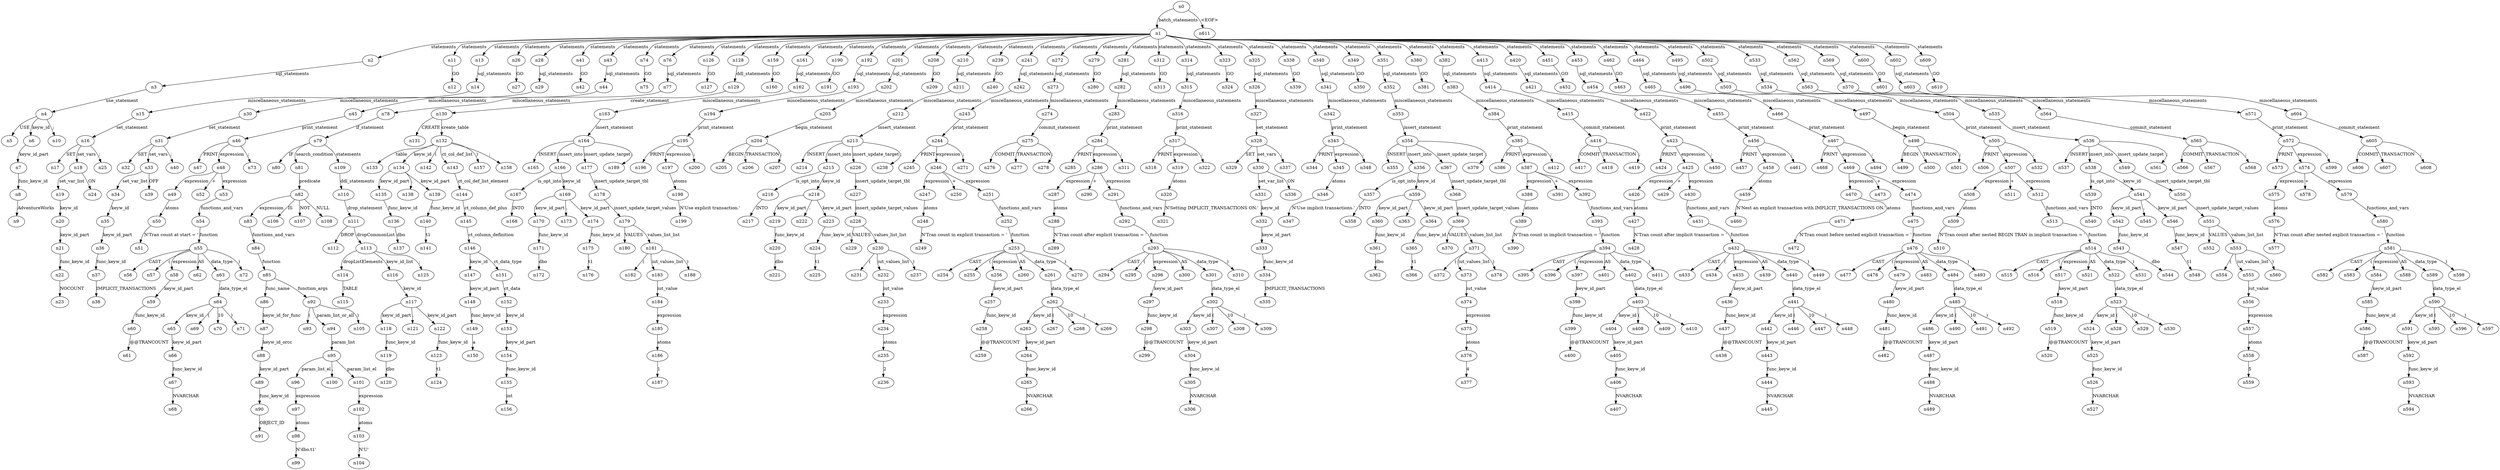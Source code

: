 digraph ParseTree {
  n0 -> n1 [label="batch_statements"];
  n1 -> n2 [label="statements"];
  n2 -> n3 [label="sql_statements"];
  n3 -> n4 [label="use_statement"];
  n4 -> n5 [label="USE"];
  n4 -> n6 [label="keyw_id"];
  n6 -> n7 [label="keyw_id_part"];
  n7 -> n8 [label="func_keyw_id"];
  n8 -> n9 [label="AdventureWorks"];
  n4 -> n10 [label=";"];
  n1 -> n11 [label="statements"];
  n11 -> n12 [label="GO"];
  n1 -> n13 [label="statements"];
  n13 -> n14 [label="sql_statements"];
  n14 -> n15 [label="miscellaneous_statements"];
  n15 -> n16 [label="set_statement"];
  n16 -> n17 [label="SET"];
  n16 -> n18 [label="set_vars"];
  n18 -> n19 [label="set_var_list"];
  n19 -> n20 [label="keyw_id"];
  n20 -> n21 [label="keyw_id_part"];
  n21 -> n22 [label="func_keyw_id"];
  n22 -> n23 [label="NOCOUNT"];
  n18 -> n24 [label="ON"];
  n16 -> n25 [label=";"];
  n1 -> n26 [label="statements"];
  n26 -> n27 [label="GO"];
  n1 -> n28 [label="statements"];
  n28 -> n29 [label="sql_statements"];
  n29 -> n30 [label="miscellaneous_statements"];
  n30 -> n31 [label="set_statement"];
  n31 -> n32 [label="SET"];
  n31 -> n33 [label="set_vars"];
  n33 -> n34 [label="set_var_list"];
  n34 -> n35 [label="keyw_id"];
  n35 -> n36 [label="keyw_id_part"];
  n36 -> n37 [label="func_keyw_id"];
  n37 -> n38 [label="IMPLICIT_TRANSACTIONS"];
  n33 -> n39 [label="OFF"];
  n31 -> n40 [label=";"];
  n1 -> n41 [label="statements"];
  n41 -> n42 [label="GO"];
  n1 -> n43 [label="statements"];
  n43 -> n44 [label="sql_statements"];
  n44 -> n45 [label="miscellaneous_statements"];
  n45 -> n46 [label="print_statement"];
  n46 -> n47 [label="PRINT"];
  n46 -> n48 [label="expression"];
  n48 -> n49 [label="expression"];
  n49 -> n50 [label="atoms"];
  n50 -> n51 [label="N'Tran count at start = '"];
  n48 -> n52 [label="+"];
  n48 -> n53 [label="expression"];
  n53 -> n54 [label="functions_and_vars"];
  n54 -> n55 [label="function"];
  n55 -> n56 [label="CAST"];
  n55 -> n57 [label="("];
  n55 -> n58 [label="expression"];
  n58 -> n59 [label="keyw_id_part"];
  n59 -> n60 [label="func_keyw_id"];
  n60 -> n61 [label="@@TRANCOUNT"];
  n55 -> n62 [label="AS"];
  n55 -> n63 [label="data_type"];
  n63 -> n64 [label="data_type_el"];
  n64 -> n65 [label="keyw_id"];
  n65 -> n66 [label="keyw_id_part"];
  n66 -> n67 [label="func_keyw_id"];
  n67 -> n68 [label="NVARCHAR"];
  n64 -> n69 [label="("];
  n64 -> n70 [label="10"];
  n64 -> n71 [label=")"];
  n55 -> n72 [label=")"];
  n46 -> n73 [label=";"];
  n1 -> n74 [label="statements"];
  n74 -> n75 [label="GO"];
  n1 -> n76 [label="statements"];
  n76 -> n77 [label="sql_statements"];
  n77 -> n78 [label="miscellaneous_statements"];
  n78 -> n79 [label="if_statement"];
  n79 -> n80 [label="IF"];
  n79 -> n81 [label="search_condition"];
  n81 -> n82 [label="predicate"];
  n82 -> n83 [label="expression"];
  n83 -> n84 [label="functions_and_vars"];
  n84 -> n85 [label="function"];
  n85 -> n86 [label="func_name"];
  n86 -> n87 [label="keyw_id_for_func"];
  n87 -> n88 [label="keyw_id_orcc"];
  n88 -> n89 [label="keyw_id_part"];
  n89 -> n90 [label="func_keyw_id"];
  n90 -> n91 [label="OBJECT_ID"];
  n85 -> n92 [label="function_args"];
  n92 -> n93 [label="("];
  n92 -> n94 [label="param_list_or_all"];
  n94 -> n95 [label="param_list"];
  n95 -> n96 [label="param_list_el"];
  n96 -> n97 [label="expression"];
  n97 -> n98 [label="atoms"];
  n98 -> n99 [label="N'dbo.t1'"];
  n95 -> n100 [label=","];
  n95 -> n101 [label="param_list_el"];
  n101 -> n102 [label="expression"];
  n102 -> n103 [label="atoms"];
  n103 -> n104 [label="N'U'"];
  n92 -> n105 [label=")"];
  n82 -> n106 [label="IS"];
  n82 -> n107 [label="NOT"];
  n82 -> n108 [label="NULL"];
  n79 -> n109 [label="statements"];
  n109 -> n110 [label="ddl_statements"];
  n110 -> n111 [label="drop_statement"];
  n111 -> n112 [label="DROP"];
  n111 -> n113 [label="dropCommonList"];
  n113 -> n114 [label="dropListElements"];
  n114 -> n115 [label="TABLE"];
  n113 -> n116 [label="keyw_id_list"];
  n116 -> n117 [label="keyw_id"];
  n117 -> n118 [label="keyw_id_part"];
  n118 -> n119 [label="func_keyw_id"];
  n119 -> n120 [label="dbo"];
  n117 -> n121 [label="."];
  n117 -> n122 [label="keyw_id_part"];
  n122 -> n123 [label="func_keyw_id"];
  n123 -> n124 [label="t1"];
  n113 -> n125 [label=";"];
  n1 -> n126 [label="statements"];
  n126 -> n127 [label="GO"];
  n1 -> n128 [label="statements"];
  n128 -> n129 [label="ddl_statements"];
  n129 -> n130 [label="create_statement"];
  n130 -> n131 [label="CREATE"];
  n130 -> n132 [label="create_table"];
  n132 -> n133 [label="table"];
  n132 -> n134 [label="keyw_id"];
  n134 -> n135 [label="keyw_id_part"];
  n135 -> n136 [label="func_keyw_id"];
  n136 -> n137 [label="dbo"];
  n134 -> n138 [label="."];
  n134 -> n139 [label="keyw_id_part"];
  n139 -> n140 [label="func_keyw_id"];
  n140 -> n141 [label="t1"];
  n132 -> n142 [label="("];
  n132 -> n143 [label="ct_col_def_list"];
  n143 -> n144 [label="ct_col_def_list_element"];
  n144 -> n145 [label="ct_column_def_plus"];
  n145 -> n146 [label="ct_column_definition"];
  n146 -> n147 [label="keyw_id"];
  n147 -> n148 [label="keyw_id_part"];
  n148 -> n149 [label="func_keyw_id"];
  n149 -> n150 [label="a"];
  n146 -> n151 [label="ct_data_type"];
  n151 -> n152 [label="ct_data"];
  n152 -> n153 [label="keyw_id"];
  n153 -> n154 [label="keyw_id_part"];
  n154 -> n155 [label="func_keyw_id"];
  n155 -> n156 [label="int"];
  n132 -> n157 [label=")"];
  n132 -> n158 [label=";"];
  n1 -> n159 [label="statements"];
  n159 -> n160 [label="GO"];
  n1 -> n161 [label="statements"];
  n161 -> n162 [label="sql_statements"];
  n162 -> n163 [label="miscellaneous_statements"];
  n163 -> n164 [label="insert_statement"];
  n164 -> n165 [label="INSERT"];
  n164 -> n166 [label="insert_into"];
  n166 -> n167 [label="is_opt_into"];
  n167 -> n168 [label="INTO"];
  n166 -> n169 [label="keyw_id"];
  n169 -> n170 [label="keyw_id_part"];
  n170 -> n171 [label="func_keyw_id"];
  n171 -> n172 [label="dbo"];
  n169 -> n173 [label="."];
  n169 -> n174 [label="keyw_id_part"];
  n174 -> n175 [label="func_keyw_id"];
  n175 -> n176 [label="t1"];
  n164 -> n177 [label="insert_update_target"];
  n177 -> n178 [label="insert_update_target_tbl"];
  n178 -> n179 [label="insert_update_target_values"];
  n179 -> n180 [label="VALUES"];
  n179 -> n181 [label="values_list_list"];
  n181 -> n182 [label="("];
  n181 -> n183 [label="iut_values_list"];
  n183 -> n184 [label="iut_value"];
  n184 -> n185 [label="expression"];
  n185 -> n186 [label="atoms"];
  n186 -> n187 [label="1"];
  n181 -> n188 [label=")"];
  n164 -> n189 [label=";"];
  n1 -> n190 [label="statements"];
  n190 -> n191 [label="GO"];
  n1 -> n192 [label="statements"];
  n192 -> n193 [label="sql_statements"];
  n193 -> n194 [label="miscellaneous_statements"];
  n194 -> n195 [label="print_statement"];
  n195 -> n196 [label="PRINT"];
  n195 -> n197 [label="expression"];
  n197 -> n198 [label="atoms"];
  n198 -> n199 [label="N'Use explicit transaction.'"];
  n195 -> n200 [label=";"];
  n1 -> n201 [label="statements"];
  n201 -> n202 [label="sql_statements"];
  n202 -> n203 [label="miscellaneous_statements"];
  n203 -> n204 [label="begin_statement"];
  n204 -> n205 [label="BEGIN"];
  n204 -> n206 [label="TRANSACTION"];
  n204 -> n207 [label=";"];
  n1 -> n208 [label="statements"];
  n208 -> n209 [label="GO"];
  n1 -> n210 [label="statements"];
  n210 -> n211 [label="sql_statements"];
  n211 -> n212 [label="miscellaneous_statements"];
  n212 -> n213 [label="insert_statement"];
  n213 -> n214 [label="INSERT"];
  n213 -> n215 [label="insert_into"];
  n215 -> n216 [label="is_opt_into"];
  n216 -> n217 [label="INTO"];
  n215 -> n218 [label="keyw_id"];
  n218 -> n219 [label="keyw_id_part"];
  n219 -> n220 [label="func_keyw_id"];
  n220 -> n221 [label="dbo"];
  n218 -> n222 [label="."];
  n218 -> n223 [label="keyw_id_part"];
  n223 -> n224 [label="func_keyw_id"];
  n224 -> n225 [label="t1"];
  n213 -> n226 [label="insert_update_target"];
  n226 -> n227 [label="insert_update_target_tbl"];
  n227 -> n228 [label="insert_update_target_values"];
  n228 -> n229 [label="VALUES"];
  n228 -> n230 [label="values_list_list"];
  n230 -> n231 [label="("];
  n230 -> n232 [label="iut_values_list"];
  n232 -> n233 [label="iut_value"];
  n233 -> n234 [label="expression"];
  n234 -> n235 [label="atoms"];
  n235 -> n236 [label="2"];
  n230 -> n237 [label=")"];
  n213 -> n238 [label=";"];
  n1 -> n239 [label="statements"];
  n239 -> n240 [label="GO"];
  n1 -> n241 [label="statements"];
  n241 -> n242 [label="sql_statements"];
  n242 -> n243 [label="miscellaneous_statements"];
  n243 -> n244 [label="print_statement"];
  n244 -> n245 [label="PRINT"];
  n244 -> n246 [label="expression"];
  n246 -> n247 [label="expression"];
  n247 -> n248 [label="atoms"];
  n248 -> n249 [label="N'Tran count in explicit transaction = '"];
  n246 -> n250 [label="+"];
  n246 -> n251 [label="expression"];
  n251 -> n252 [label="functions_and_vars"];
  n252 -> n253 [label="function"];
  n253 -> n254 [label="CAST"];
  n253 -> n255 [label="("];
  n253 -> n256 [label="expression"];
  n256 -> n257 [label="keyw_id_part"];
  n257 -> n258 [label="func_keyw_id"];
  n258 -> n259 [label="@@TRANCOUNT"];
  n253 -> n260 [label="AS"];
  n253 -> n261 [label="data_type"];
  n261 -> n262 [label="data_type_el"];
  n262 -> n263 [label="keyw_id"];
  n263 -> n264 [label="keyw_id_part"];
  n264 -> n265 [label="func_keyw_id"];
  n265 -> n266 [label="NVARCHAR"];
  n262 -> n267 [label="("];
  n262 -> n268 [label="10"];
  n262 -> n269 [label=")"];
  n253 -> n270 [label=")"];
  n244 -> n271 [label=";"];
  n1 -> n272 [label="statements"];
  n272 -> n273 [label="sql_statements"];
  n273 -> n274 [label="miscellaneous_statements"];
  n274 -> n275 [label="commit_statement"];
  n275 -> n276 [label="COMMIT"];
  n275 -> n277 [label="TRANSACTION"];
  n275 -> n278 [label=";"];
  n1 -> n279 [label="statements"];
  n279 -> n280 [label="GO"];
  n1 -> n281 [label="statements"];
  n281 -> n282 [label="sql_statements"];
  n282 -> n283 [label="miscellaneous_statements"];
  n283 -> n284 [label="print_statement"];
  n284 -> n285 [label="PRINT"];
  n284 -> n286 [label="expression"];
  n286 -> n287 [label="expression"];
  n287 -> n288 [label="atoms"];
  n288 -> n289 [label="N'Tran count after explicit transaction = '"];
  n286 -> n290 [label="+"];
  n286 -> n291 [label="expression"];
  n291 -> n292 [label="functions_and_vars"];
  n292 -> n293 [label="function"];
  n293 -> n294 [label="CAST"];
  n293 -> n295 [label="("];
  n293 -> n296 [label="expression"];
  n296 -> n297 [label="keyw_id_part"];
  n297 -> n298 [label="func_keyw_id"];
  n298 -> n299 [label="@@TRANCOUNT"];
  n293 -> n300 [label="AS"];
  n293 -> n301 [label="data_type"];
  n301 -> n302 [label="data_type_el"];
  n302 -> n303 [label="keyw_id"];
  n303 -> n304 [label="keyw_id_part"];
  n304 -> n305 [label="func_keyw_id"];
  n305 -> n306 [label="NVARCHAR"];
  n302 -> n307 [label="("];
  n302 -> n308 [label="10"];
  n302 -> n309 [label=")"];
  n293 -> n310 [label=")"];
  n284 -> n311 [label=";"];
  n1 -> n312 [label="statements"];
  n312 -> n313 [label="GO"];
  n1 -> n314 [label="statements"];
  n314 -> n315 [label="sql_statements"];
  n315 -> n316 [label="miscellaneous_statements"];
  n316 -> n317 [label="print_statement"];
  n317 -> n318 [label="PRINT"];
  n317 -> n319 [label="expression"];
  n319 -> n320 [label="atoms"];
  n320 -> n321 [label="N'Setting IMPLICIT_TRANSACTIONS ON.'"];
  n317 -> n322 [label=";"];
  n1 -> n323 [label="statements"];
  n323 -> n324 [label="GO"];
  n1 -> n325 [label="statements"];
  n325 -> n326 [label="sql_statements"];
  n326 -> n327 [label="miscellaneous_statements"];
  n327 -> n328 [label="set_statement"];
  n328 -> n329 [label="SET"];
  n328 -> n330 [label="set_vars"];
  n330 -> n331 [label="set_var_list"];
  n331 -> n332 [label="keyw_id"];
  n332 -> n333 [label="keyw_id_part"];
  n333 -> n334 [label="func_keyw_id"];
  n334 -> n335 [label="IMPLICIT_TRANSACTIONS"];
  n330 -> n336 [label="ON"];
  n328 -> n337 [label=";"];
  n1 -> n338 [label="statements"];
  n338 -> n339 [label="GO"];
  n1 -> n340 [label="statements"];
  n340 -> n341 [label="sql_statements"];
  n341 -> n342 [label="miscellaneous_statements"];
  n342 -> n343 [label="print_statement"];
  n343 -> n344 [label="PRINT"];
  n343 -> n345 [label="expression"];
  n345 -> n346 [label="atoms"];
  n346 -> n347 [label="N'Use implicit transactions.'"];
  n343 -> n348 [label=";"];
  n1 -> n349 [label="statements"];
  n349 -> n350 [label="GO"];
  n1 -> n351 [label="statements"];
  n351 -> n352 [label="sql_statements"];
  n352 -> n353 [label="miscellaneous_statements"];
  n353 -> n354 [label="insert_statement"];
  n354 -> n355 [label="INSERT"];
  n354 -> n356 [label="insert_into"];
  n356 -> n357 [label="is_opt_into"];
  n357 -> n358 [label="INTO"];
  n356 -> n359 [label="keyw_id"];
  n359 -> n360 [label="keyw_id_part"];
  n360 -> n361 [label="func_keyw_id"];
  n361 -> n362 [label="dbo"];
  n359 -> n363 [label="."];
  n359 -> n364 [label="keyw_id_part"];
  n364 -> n365 [label="func_keyw_id"];
  n365 -> n366 [label="t1"];
  n354 -> n367 [label="insert_update_target"];
  n367 -> n368 [label="insert_update_target_tbl"];
  n368 -> n369 [label="insert_update_target_values"];
  n369 -> n370 [label="VALUES"];
  n369 -> n371 [label="values_list_list"];
  n371 -> n372 [label="("];
  n371 -> n373 [label="iut_values_list"];
  n373 -> n374 [label="iut_value"];
  n374 -> n375 [label="expression"];
  n375 -> n376 [label="atoms"];
  n376 -> n377 [label="4"];
  n371 -> n378 [label=")"];
  n354 -> n379 [label=";"];
  n1 -> n380 [label="statements"];
  n380 -> n381 [label="GO"];
  n1 -> n382 [label="statements"];
  n382 -> n383 [label="sql_statements"];
  n383 -> n384 [label="miscellaneous_statements"];
  n384 -> n385 [label="print_statement"];
  n385 -> n386 [label="PRINT"];
  n385 -> n387 [label="expression"];
  n387 -> n388 [label="expression"];
  n388 -> n389 [label="atoms"];
  n389 -> n390 [label="N'Tran count in implicit transaction = '"];
  n387 -> n391 [label="+"];
  n387 -> n392 [label="expression"];
  n392 -> n393 [label="functions_and_vars"];
  n393 -> n394 [label="function"];
  n394 -> n395 [label="CAST"];
  n394 -> n396 [label="("];
  n394 -> n397 [label="expression"];
  n397 -> n398 [label="keyw_id_part"];
  n398 -> n399 [label="func_keyw_id"];
  n399 -> n400 [label="@@TRANCOUNT"];
  n394 -> n401 [label="AS"];
  n394 -> n402 [label="data_type"];
  n402 -> n403 [label="data_type_el"];
  n403 -> n404 [label="keyw_id"];
  n404 -> n405 [label="keyw_id_part"];
  n405 -> n406 [label="func_keyw_id"];
  n406 -> n407 [label="NVARCHAR"];
  n403 -> n408 [label="("];
  n403 -> n409 [label="10"];
  n403 -> n410 [label=")"];
  n394 -> n411 [label=")"];
  n385 -> n412 [label=";"];
  n1 -> n413 [label="statements"];
  n413 -> n414 [label="sql_statements"];
  n414 -> n415 [label="miscellaneous_statements"];
  n415 -> n416 [label="commit_statement"];
  n416 -> n417 [label="COMMIT"];
  n416 -> n418 [label="TRANSACTION"];
  n416 -> n419 [label=";"];
  n1 -> n420 [label="statements"];
  n420 -> n421 [label="sql_statements"];
  n421 -> n422 [label="miscellaneous_statements"];
  n422 -> n423 [label="print_statement"];
  n423 -> n424 [label="PRINT"];
  n423 -> n425 [label="expression"];
  n425 -> n426 [label="expression"];
  n426 -> n427 [label="atoms"];
  n427 -> n428 [label="N'Tran count after implicit transaction = '"];
  n425 -> n429 [label="+"];
  n425 -> n430 [label="expression"];
  n430 -> n431 [label="functions_and_vars"];
  n431 -> n432 [label="function"];
  n432 -> n433 [label="CAST"];
  n432 -> n434 [label="("];
  n432 -> n435 [label="expression"];
  n435 -> n436 [label="keyw_id_part"];
  n436 -> n437 [label="func_keyw_id"];
  n437 -> n438 [label="@@TRANCOUNT"];
  n432 -> n439 [label="AS"];
  n432 -> n440 [label="data_type"];
  n440 -> n441 [label="data_type_el"];
  n441 -> n442 [label="keyw_id"];
  n442 -> n443 [label="keyw_id_part"];
  n443 -> n444 [label="func_keyw_id"];
  n444 -> n445 [label="NVARCHAR"];
  n441 -> n446 [label="("];
  n441 -> n447 [label="10"];
  n441 -> n448 [label=")"];
  n432 -> n449 [label=")"];
  n423 -> n450 [label=";"];
  n1 -> n451 [label="statements"];
  n451 -> n452 [label="GO"];
  n1 -> n453 [label="statements"];
  n453 -> n454 [label="sql_statements"];
  n454 -> n455 [label="miscellaneous_statements"];
  n455 -> n456 [label="print_statement"];
  n456 -> n457 [label="PRINT"];
  n456 -> n458 [label="expression"];
  n458 -> n459 [label="atoms"];
  n459 -> n460 [label="N'Nest an explicit transaction with IMPLICIT_TRANSACTIONS ON.'"];
  n456 -> n461 [label=";"];
  n1 -> n462 [label="statements"];
  n462 -> n463 [label="GO"];
  n1 -> n464 [label="statements"];
  n464 -> n465 [label="sql_statements"];
  n465 -> n466 [label="miscellaneous_statements"];
  n466 -> n467 [label="print_statement"];
  n467 -> n468 [label="PRINT"];
  n467 -> n469 [label="expression"];
  n469 -> n470 [label="expression"];
  n470 -> n471 [label="atoms"];
  n471 -> n472 [label="N'Tran count before nested explicit transaction = '"];
  n469 -> n473 [label="+"];
  n469 -> n474 [label="expression"];
  n474 -> n475 [label="functions_and_vars"];
  n475 -> n476 [label="function"];
  n476 -> n477 [label="CAST"];
  n476 -> n478 [label="("];
  n476 -> n479 [label="expression"];
  n479 -> n480 [label="keyw_id_part"];
  n480 -> n481 [label="func_keyw_id"];
  n481 -> n482 [label="@@TRANCOUNT"];
  n476 -> n483 [label="AS"];
  n476 -> n484 [label="data_type"];
  n484 -> n485 [label="data_type_el"];
  n485 -> n486 [label="keyw_id"];
  n486 -> n487 [label="keyw_id_part"];
  n487 -> n488 [label="func_keyw_id"];
  n488 -> n489 [label="NVARCHAR"];
  n485 -> n490 [label="("];
  n485 -> n491 [label="10"];
  n485 -> n492 [label=")"];
  n476 -> n493 [label=")"];
  n467 -> n494 [label=";"];
  n1 -> n495 [label="statements"];
  n495 -> n496 [label="sql_statements"];
  n496 -> n497 [label="miscellaneous_statements"];
  n497 -> n498 [label="begin_statement"];
  n498 -> n499 [label="BEGIN"];
  n498 -> n500 [label="TRANSACTION"];
  n498 -> n501 [label=";"];
  n1 -> n502 [label="statements"];
  n502 -> n503 [label="sql_statements"];
  n503 -> n504 [label="miscellaneous_statements"];
  n504 -> n505 [label="print_statement"];
  n505 -> n506 [label="PRINT"];
  n505 -> n507 [label="expression"];
  n507 -> n508 [label="expression"];
  n508 -> n509 [label="atoms"];
  n509 -> n510 [label="N'Tran count after nested BEGIN TRAN in implicit transaction = '"];
  n507 -> n511 [label="+"];
  n507 -> n512 [label="expression"];
  n512 -> n513 [label="functions_and_vars"];
  n513 -> n514 [label="function"];
  n514 -> n515 [label="CAST"];
  n514 -> n516 [label="("];
  n514 -> n517 [label="expression"];
  n517 -> n518 [label="keyw_id_part"];
  n518 -> n519 [label="func_keyw_id"];
  n519 -> n520 [label="@@TRANCOUNT"];
  n514 -> n521 [label="AS"];
  n514 -> n522 [label="data_type"];
  n522 -> n523 [label="data_type_el"];
  n523 -> n524 [label="keyw_id"];
  n524 -> n525 [label="keyw_id_part"];
  n525 -> n526 [label="func_keyw_id"];
  n526 -> n527 [label="NVARCHAR"];
  n523 -> n528 [label="("];
  n523 -> n529 [label="10"];
  n523 -> n530 [label=")"];
  n514 -> n531 [label=")"];
  n505 -> n532 [label=";"];
  n1 -> n533 [label="statements"];
  n533 -> n534 [label="sql_statements"];
  n534 -> n535 [label="miscellaneous_statements"];
  n535 -> n536 [label="insert_statement"];
  n536 -> n537 [label="INSERT"];
  n536 -> n538 [label="insert_into"];
  n538 -> n539 [label="is_opt_into"];
  n539 -> n540 [label="INTO"];
  n538 -> n541 [label="keyw_id"];
  n541 -> n542 [label="keyw_id_part"];
  n542 -> n543 [label="func_keyw_id"];
  n543 -> n544 [label="dbo"];
  n541 -> n545 [label="."];
  n541 -> n546 [label="keyw_id_part"];
  n546 -> n547 [label="func_keyw_id"];
  n547 -> n548 [label="t1"];
  n536 -> n549 [label="insert_update_target"];
  n549 -> n550 [label="insert_update_target_tbl"];
  n550 -> n551 [label="insert_update_target_values"];
  n551 -> n552 [label="VALUES"];
  n551 -> n553 [label="values_list_list"];
  n553 -> n554 [label="("];
  n553 -> n555 [label="iut_values_list"];
  n555 -> n556 [label="iut_value"];
  n556 -> n557 [label="expression"];
  n557 -> n558 [label="atoms"];
  n558 -> n559 [label="5"];
  n553 -> n560 [label=")"];
  n536 -> n561 [label=";"];
  n1 -> n562 [label="statements"];
  n562 -> n563 [label="sql_statements"];
  n563 -> n564 [label="miscellaneous_statements"];
  n564 -> n565 [label="commit_statement"];
  n565 -> n566 [label="COMMIT"];
  n565 -> n567 [label="TRANSACTION"];
  n565 -> n568 [label=";"];
  n1 -> n569 [label="statements"];
  n569 -> n570 [label="sql_statements"];
  n570 -> n571 [label="miscellaneous_statements"];
  n571 -> n572 [label="print_statement"];
  n572 -> n573 [label="PRINT"];
  n572 -> n574 [label="expression"];
  n574 -> n575 [label="expression"];
  n575 -> n576 [label="atoms"];
  n576 -> n577 [label="N'Tran count after nested explicit transaction = '"];
  n574 -> n578 [label="+"];
  n574 -> n579 [label="expression"];
  n579 -> n580 [label="functions_and_vars"];
  n580 -> n581 [label="function"];
  n581 -> n582 [label="CAST"];
  n581 -> n583 [label="("];
  n581 -> n584 [label="expression"];
  n584 -> n585 [label="keyw_id_part"];
  n585 -> n586 [label="func_keyw_id"];
  n586 -> n587 [label="@@TRANCOUNT"];
  n581 -> n588 [label="AS"];
  n581 -> n589 [label="data_type"];
  n589 -> n590 [label="data_type_el"];
  n590 -> n591 [label="keyw_id"];
  n591 -> n592 [label="keyw_id_part"];
  n592 -> n593 [label="func_keyw_id"];
  n593 -> n594 [label="NVARCHAR"];
  n590 -> n595 [label="("];
  n590 -> n596 [label="10"];
  n590 -> n597 [label=")"];
  n581 -> n598 [label=")"];
  n572 -> n599 [label=";"];
  n1 -> n600 [label="statements"];
  n600 -> n601 [label="GO"];
  n1 -> n602 [label="statements"];
  n602 -> n603 [label="sql_statements"];
  n603 -> n604 [label="miscellaneous_statements"];
  n604 -> n605 [label="commit_statement"];
  n605 -> n606 [label="COMMIT"];
  n605 -> n607 [label="TRANSACTION"];
  n605 -> n608 [label=";"];
  n1 -> n609 [label="statements"];
  n609 -> n610 [label="GO"];
  n0 -> n611 [label="<EOF>"];
}